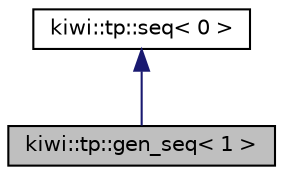 digraph "kiwi::tp::gen_seq&lt; 1 &gt;"
{
 // LATEX_PDF_SIZE
  edge [fontname="Helvetica",fontsize="10",labelfontname="Helvetica",labelfontsize="10"];
  node [fontname="Helvetica",fontsize="10",shape=record];
  Node1 [label="kiwi::tp::gen_seq\< 1 \>",height=0.2,width=0.4,color="black", fillcolor="grey75", style="filled", fontcolor="black",tooltip=" "];
  Node2 -> Node1 [dir="back",color="midnightblue",fontsize="10",style="solid",fontname="Helvetica"];
  Node2 [label="kiwi::tp::seq\< 0 \>",height=0.2,width=0.4,color="black", fillcolor="white", style="filled",URL="$structkiwi_1_1tp_1_1seq.html",tooltip=" "];
}
